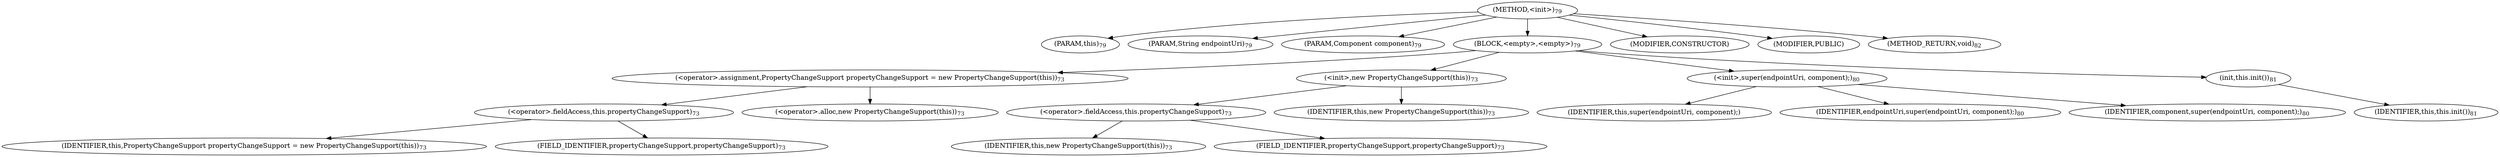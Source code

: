 digraph "&lt;init&gt;" {  
"223" [label = <(METHOD,&lt;init&gt;)<SUB>79</SUB>> ]
"4" [label = <(PARAM,this)<SUB>79</SUB>> ]
"224" [label = <(PARAM,String endpointUri)<SUB>79</SUB>> ]
"225" [label = <(PARAM,Component component)<SUB>79</SUB>> ]
"226" [label = <(BLOCK,&lt;empty&gt;,&lt;empty&gt;)<SUB>79</SUB>> ]
"227" [label = <(&lt;operator&gt;.assignment,PropertyChangeSupport propertyChangeSupport = new PropertyChangeSupport(this))<SUB>73</SUB>> ]
"228" [label = <(&lt;operator&gt;.fieldAccess,this.propertyChangeSupport)<SUB>73</SUB>> ]
"229" [label = <(IDENTIFIER,this,PropertyChangeSupport propertyChangeSupport = new PropertyChangeSupport(this))<SUB>73</SUB>> ]
"230" [label = <(FIELD_IDENTIFIER,propertyChangeSupport,propertyChangeSupport)<SUB>73</SUB>> ]
"231" [label = <(&lt;operator&gt;.alloc,new PropertyChangeSupport(this))<SUB>73</SUB>> ]
"232" [label = <(&lt;init&gt;,new PropertyChangeSupport(this))<SUB>73</SUB>> ]
"233" [label = <(&lt;operator&gt;.fieldAccess,this.propertyChangeSupport)<SUB>73</SUB>> ]
"234" [label = <(IDENTIFIER,this,new PropertyChangeSupport(this))<SUB>73</SUB>> ]
"235" [label = <(FIELD_IDENTIFIER,propertyChangeSupport,propertyChangeSupport)<SUB>73</SUB>> ]
"236" [label = <(IDENTIFIER,this,new PropertyChangeSupport(this))<SUB>73</SUB>> ]
"237" [label = <(&lt;init&gt;,super(endpointUri, component);)<SUB>80</SUB>> ]
"3" [label = <(IDENTIFIER,this,super(endpointUri, component);)> ]
"238" [label = <(IDENTIFIER,endpointUri,super(endpointUri, component);)<SUB>80</SUB>> ]
"239" [label = <(IDENTIFIER,component,super(endpointUri, component);)<SUB>80</SUB>> ]
"240" [label = <(init,this.init())<SUB>81</SUB>> ]
"5" [label = <(IDENTIFIER,this,this.init())<SUB>81</SUB>> ]
"241" [label = <(MODIFIER,CONSTRUCTOR)> ]
"242" [label = <(MODIFIER,PUBLIC)> ]
"243" [label = <(METHOD_RETURN,void)<SUB>82</SUB>> ]
  "223" -> "4" 
  "223" -> "224" 
  "223" -> "225" 
  "223" -> "226" 
  "223" -> "241" 
  "223" -> "242" 
  "223" -> "243" 
  "226" -> "227" 
  "226" -> "232" 
  "226" -> "237" 
  "226" -> "240" 
  "227" -> "228" 
  "227" -> "231" 
  "228" -> "229" 
  "228" -> "230" 
  "232" -> "233" 
  "232" -> "236" 
  "233" -> "234" 
  "233" -> "235" 
  "237" -> "3" 
  "237" -> "238" 
  "237" -> "239" 
  "240" -> "5" 
}

